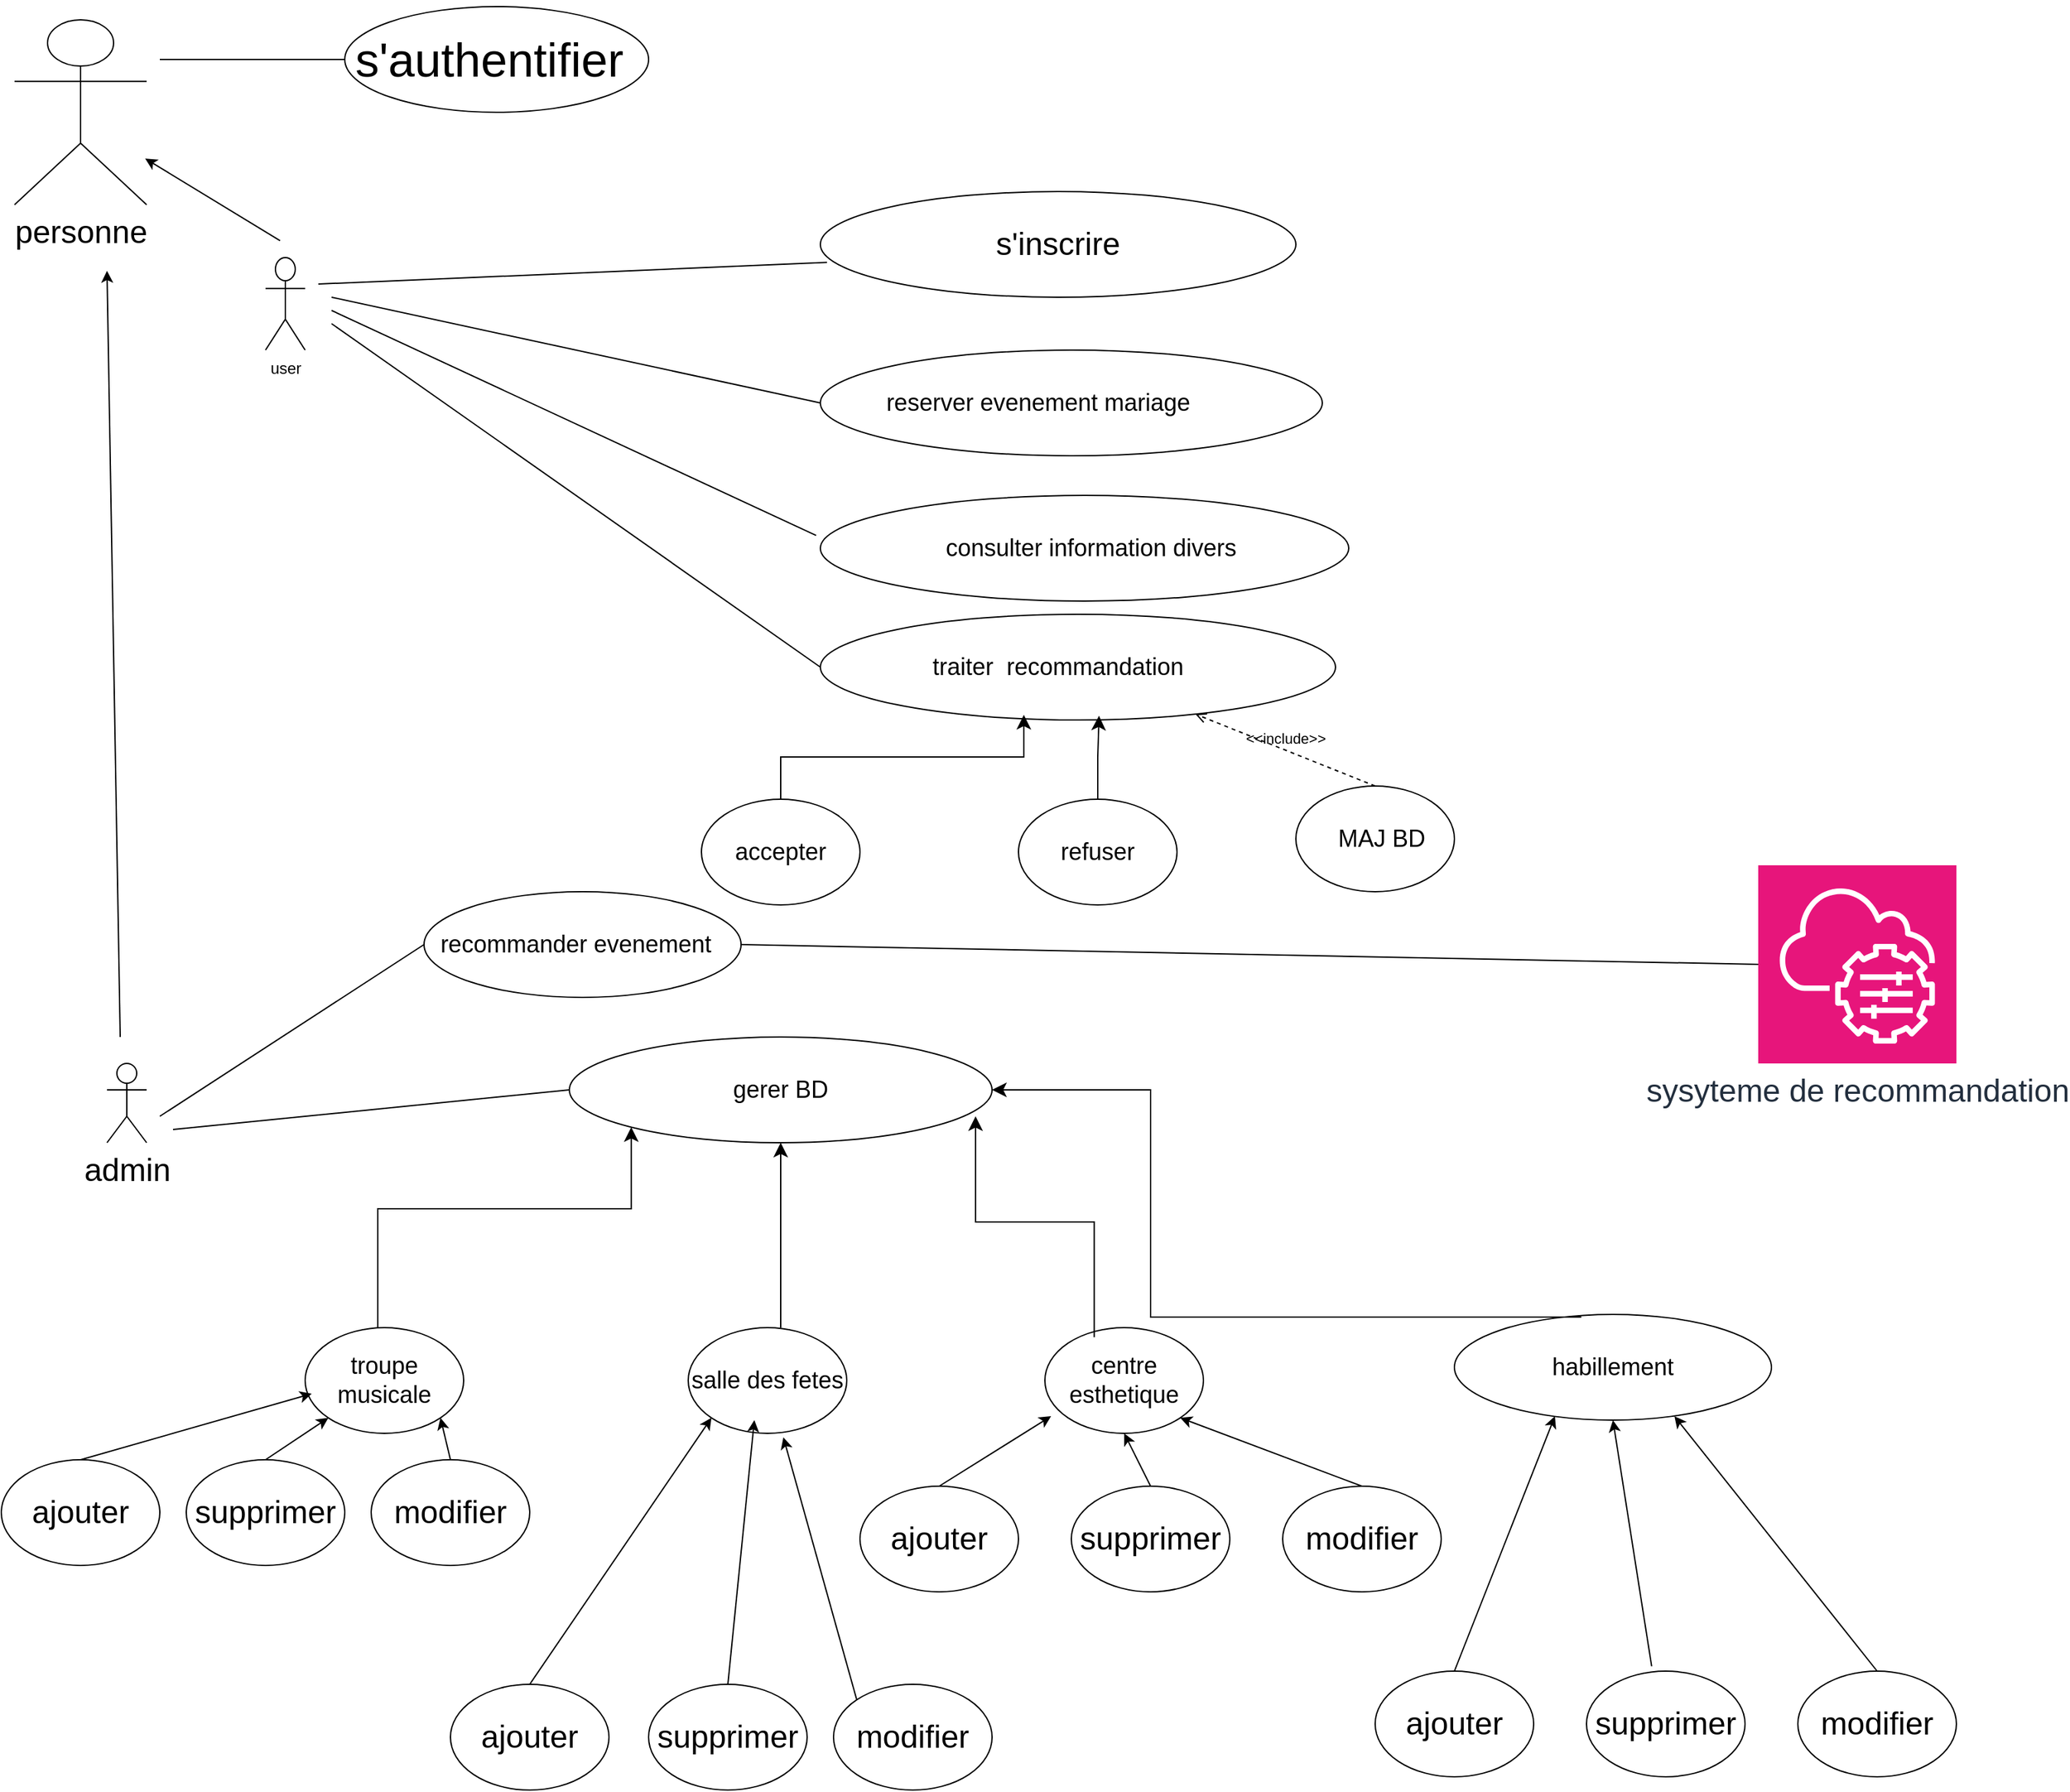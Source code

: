 <mxfile version="23.1.5" type="github">
  <diagram name="Page-1" id="BX7abx8oXZO5qlqMeqmp">
    <mxGraphModel dx="2409" dy="1186" grid="1" gridSize="10" guides="1" tooltips="1" connect="1" arrows="1" fold="1" page="1" pageScale="1" pageWidth="827" pageHeight="1169" math="0" shadow="0">
      <root>
        <mxCell id="0" />
        <mxCell id="1" parent="0" />
        <object label="&lt;font style=&quot;font-size: 24px;&quot;&gt;personne&lt;/font&gt;&lt;div&gt;&lt;br&gt;&lt;/div&gt;" personne="personne&#xa;" id="0Z9W9yyYqLDDxR3RSJYj-1">
          <mxCell style="shape=umlActor;verticalLabelPosition=bottom;verticalAlign=top;html=1;" vertex="1" parent="1">
            <mxGeometry x="-30" y="40" width="100" height="140" as="geometry" />
          </mxCell>
        </object>
        <mxCell id="0Z9W9yyYqLDDxR3RSJYj-2" value="user" style="shape=umlActor;verticalLabelPosition=bottom;verticalAlign=top;html=1;" vertex="1" parent="1">
          <mxGeometry x="160" y="220" width="30" height="70" as="geometry" />
        </mxCell>
        <mxCell id="0Z9W9yyYqLDDxR3RSJYj-3" value="" style="ellipse;whiteSpace=wrap;html=1;" vertex="1" parent="1">
          <mxGeometry x="220" y="30" width="230" height="80" as="geometry" />
        </mxCell>
        <mxCell id="0Z9W9yyYqLDDxR3RSJYj-4" value="" style="ellipse;whiteSpace=wrap;html=1;" vertex="1" parent="1">
          <mxGeometry x="580" y="170" width="360" height="80" as="geometry" />
        </mxCell>
        <mxCell id="0Z9W9yyYqLDDxR3RSJYj-5" value="" style="ellipse;whiteSpace=wrap;html=1;" vertex="1" parent="1">
          <mxGeometry x="580" y="290" width="380" height="80" as="geometry" />
        </mxCell>
        <mxCell id="0Z9W9yyYqLDDxR3RSJYj-6" value="" style="ellipse;whiteSpace=wrap;html=1;" vertex="1" parent="1">
          <mxGeometry x="580" y="400" width="400" height="80" as="geometry" />
        </mxCell>
        <mxCell id="0Z9W9yyYqLDDxR3RSJYj-7" value="" style="ellipse;whiteSpace=wrap;html=1;" vertex="1" parent="1">
          <mxGeometry x="580" y="490" width="390" height="80" as="geometry" />
        </mxCell>
        <mxCell id="0Z9W9yyYqLDDxR3RSJYj-8" value="&lt;font style=&quot;font-size: 24px;&quot;&gt;admin&lt;/font&gt;&lt;div&gt;&lt;br&gt;&lt;/div&gt;" style="shape=umlActor;verticalLabelPosition=bottom;verticalAlign=top;html=1;outlineConnect=0;" vertex="1" parent="1">
          <mxGeometry x="40" y="830" width="30" height="60" as="geometry" />
        </mxCell>
        <mxCell id="0Z9W9yyYqLDDxR3RSJYj-9" value="" style="ellipse;whiteSpace=wrap;html=1;" vertex="1" parent="1">
          <mxGeometry x="280" y="700" width="240" height="80" as="geometry" />
        </mxCell>
        <mxCell id="0Z9W9yyYqLDDxR3RSJYj-10" value="&lt;font style=&quot;font-size: 18px;&quot;&gt;gerer BD&lt;/font&gt;" style="ellipse;whiteSpace=wrap;html=1;" vertex="1" parent="1">
          <mxGeometry x="390" y="810" width="320" height="80" as="geometry" />
        </mxCell>
        <mxCell id="0Z9W9yyYqLDDxR3RSJYj-13" value="" style="ellipse;whiteSpace=wrap;html=1;" vertex="1" parent="1">
          <mxGeometry x="190" y="1030" width="120" height="80" as="geometry" />
        </mxCell>
        <mxCell id="0Z9W9yyYqLDDxR3RSJYj-15" value="" style="ellipse;whiteSpace=wrap;html=1;" vertex="1" parent="1">
          <mxGeometry x="480" y="1030" width="120" height="80" as="geometry" />
        </mxCell>
        <mxCell id="0Z9W9yyYqLDDxR3RSJYj-16" value="" style="ellipse;whiteSpace=wrap;html=1;" vertex="1" parent="1">
          <mxGeometry x="750" y="1030" width="120" height="80" as="geometry" />
        </mxCell>
        <mxCell id="0Z9W9yyYqLDDxR3RSJYj-17" value="&lt;font style=&quot;font-size: 18px;&quot;&gt;habillement&lt;/font&gt;" style="ellipse;whiteSpace=wrap;html=1;" vertex="1" parent="1">
          <mxGeometry x="1060" y="1020" width="240" height="80" as="geometry" />
        </mxCell>
        <mxCell id="0Z9W9yyYqLDDxR3RSJYj-19" value="" style="ellipse;whiteSpace=wrap;html=1;" vertex="1" parent="1">
          <mxGeometry x="490" y="630" width="120" height="80" as="geometry" />
        </mxCell>
        <mxCell id="0Z9W9yyYqLDDxR3RSJYj-20" value="" style="ellipse;whiteSpace=wrap;html=1;" vertex="1" parent="1">
          <mxGeometry x="730" y="630" width="120" height="80" as="geometry" />
        </mxCell>
        <mxCell id="0Z9W9yyYqLDDxR3RSJYj-30" value="" style="edgeStyle=elbowEdgeStyle;elbow=vertical;endArrow=classic;html=1;curved=0;rounded=0;endSize=8;startSize=8;entryX=0;entryY=1;entryDx=0;entryDy=0;" edge="1" parent="1" target="0Z9W9yyYqLDDxR3RSJYj-10">
          <mxGeometry width="50" height="50" relative="1" as="geometry">
            <mxPoint x="245" y="1030" as="sourcePoint" />
            <mxPoint x="334.98" y="769.6" as="targetPoint" />
            <Array as="points">
              <mxPoint x="330" y="940" />
              <mxPoint x="300" y="980" />
            </Array>
          </mxGeometry>
        </mxCell>
        <mxCell id="0Z9W9yyYqLDDxR3RSJYj-33" value="" style="edgeStyle=elbowEdgeStyle;elbow=vertical;endArrow=classic;html=1;curved=0;rounded=0;endSize=8;startSize=8;entryX=0.5;entryY=1;entryDx=0;entryDy=0;" edge="1" parent="1" target="0Z9W9yyYqLDDxR3RSJYj-10">
          <mxGeometry width="50" height="50" relative="1" as="geometry">
            <mxPoint x="550" y="1030" as="sourcePoint" />
            <mxPoint x="490" y="900" as="targetPoint" />
            <Array as="points">
              <mxPoint x="540" y="970" />
            </Array>
          </mxGeometry>
        </mxCell>
        <mxCell id="0Z9W9yyYqLDDxR3RSJYj-34" value="" style="edgeStyle=elbowEdgeStyle;elbow=vertical;endArrow=classic;html=1;curved=0;rounded=0;endSize=8;startSize=8;exitX=0.311;exitY=0.09;exitDx=0;exitDy=0;entryX=0.961;entryY=0.75;entryDx=0;entryDy=0;entryPerimeter=0;exitPerimeter=0;" edge="1" parent="1" source="0Z9W9yyYqLDDxR3RSJYj-16" target="0Z9W9yyYqLDDxR3RSJYj-10">
          <mxGeometry width="50" height="50" relative="1" as="geometry">
            <mxPoint x="640" y="820" as="sourcePoint" />
            <mxPoint x="690" y="770" as="targetPoint" />
            <Array as="points">
              <mxPoint x="698" y="950" />
            </Array>
          </mxGeometry>
        </mxCell>
        <mxCell id="0Z9W9yyYqLDDxR3RSJYj-36" value="" style="edgeStyle=elbowEdgeStyle;elbow=horizontal;endArrow=classic;html=1;curved=0;rounded=0;endSize=8;startSize=8;exitX=0.4;exitY=0.025;exitDx=0;exitDy=0;exitPerimeter=0;entryX=1;entryY=0.5;entryDx=0;entryDy=0;" edge="1" parent="1" source="0Z9W9yyYqLDDxR3RSJYj-17" target="0Z9W9yyYqLDDxR3RSJYj-10">
          <mxGeometry width="50" height="50" relative="1" as="geometry">
            <mxPoint x="910.04" y="1000" as="sourcePoint" />
            <mxPoint x="520" y="840" as="targetPoint" />
            <Array as="points">
              <mxPoint x="830" y="920" />
              <mxPoint x="820" y="920" />
              <mxPoint x="770" y="830" />
            </Array>
          </mxGeometry>
        </mxCell>
        <mxCell id="0Z9W9yyYqLDDxR3RSJYj-44" value="" style="edgeStyle=elbowEdgeStyle;elbow=vertical;endArrow=classic;html=1;curved=0;rounded=0;endSize=8;startSize=8;entryX=0.395;entryY=0.952;entryDx=0;entryDy=0;entryPerimeter=0;exitX=0.5;exitY=0;exitDx=0;exitDy=0;" edge="1" parent="1" source="0Z9W9yyYqLDDxR3RSJYj-19" target="0Z9W9yyYqLDDxR3RSJYj-7">
          <mxGeometry width="50" height="50" relative="1" as="geometry">
            <mxPoint x="510" y="610" as="sourcePoint" />
            <mxPoint x="690" y="510" as="targetPoint" />
          </mxGeometry>
        </mxCell>
        <mxCell id="0Z9W9yyYqLDDxR3RSJYj-47" value="" style="edgeStyle=elbowEdgeStyle;elbow=vertical;endArrow=classic;html=1;curved=0;rounded=0;endSize=8;startSize=8;exitX=0.5;exitY=0;exitDx=0;exitDy=0;entryX=0.541;entryY=0.96;entryDx=0;entryDy=0;entryPerimeter=0;" edge="1" parent="1" source="0Z9W9yyYqLDDxR3RSJYj-20" target="0Z9W9yyYqLDDxR3RSJYj-7">
          <mxGeometry width="50" height="50" relative="1" as="geometry">
            <mxPoint x="640" y="560" as="sourcePoint" />
            <mxPoint x="690" y="510" as="targetPoint" />
          </mxGeometry>
        </mxCell>
        <mxCell id="0Z9W9yyYqLDDxR3RSJYj-48" value="&lt;font style=&quot;font-size: 24px;&quot;&gt;sysyteme de recommandation&lt;/font&gt;" style="sketch=0;points=[[0,0,0],[0.25,0,0],[0.5,0,0],[0.75,0,0],[1,0,0],[0,1,0],[0.25,1,0],[0.5,1,0],[0.75,1,0],[1,1,0],[0,0.25,0],[0,0.5,0],[0,0.75,0],[1,0.25,0],[1,0.5,0],[1,0.75,0]];points=[[0,0,0],[0.25,0,0],[0.5,0,0],[0.75,0,0],[1,0,0],[0,1,0],[0.25,1,0],[0.5,1,0],[0.75,1,0],[1,1,0],[0,0.25,0],[0,0.5,0],[0,0.75,0],[1,0.25,0],[1,0.5,0],[1,0.75,0]];outlineConnect=0;fontColor=#232F3E;fillColor=#E7157B;strokeColor=#ffffff;dashed=0;verticalLabelPosition=bottom;verticalAlign=top;align=center;html=1;fontSize=12;fontStyle=0;aspect=fixed;shape=mxgraph.aws4.resourceIcon;resIcon=mxgraph.aws4.systems_manager;" vertex="1" parent="1">
          <mxGeometry x="1290" y="680" width="150" height="150" as="geometry" />
        </mxCell>
        <mxCell id="0Z9W9yyYqLDDxR3RSJYj-49" value="" style="ellipse;whiteSpace=wrap;html=1;" vertex="1" parent="1">
          <mxGeometry x="940" y="620" width="120" height="80" as="geometry" />
        </mxCell>
        <mxCell id="0Z9W9yyYqLDDxR3RSJYj-50" value="&amp;lt;&amp;lt;include&amp;gt;&amp;gt;" style="html=1;verticalAlign=bottom;labelBackgroundColor=none;endArrow=open;endFill=0;dashed=1;rounded=0;exitX=0.5;exitY=0;exitDx=0;exitDy=0;" edge="1" parent="1" source="0Z9W9yyYqLDDxR3RSJYj-49" target="0Z9W9yyYqLDDxR3RSJYj-7">
          <mxGeometry width="160" relative="1" as="geometry">
            <mxPoint x="440" y="430" as="sourcePoint" />
            <mxPoint x="600" y="430" as="targetPoint" />
          </mxGeometry>
        </mxCell>
        <mxCell id="0Z9W9yyYqLDDxR3RSJYj-52" value="" style="endArrow=classic;html=1;rounded=0;exitX=0.367;exitY=-0.183;exitDx=0;exitDy=0;exitPerimeter=0;entryX=0.989;entryY=0.75;entryDx=0;entryDy=0;entryPerimeter=0;" edge="1" parent="1" source="0Z9W9yyYqLDDxR3RSJYj-2" target="0Z9W9yyYqLDDxR3RSJYj-1">
          <mxGeometry width="50" height="50" relative="1" as="geometry">
            <mxPoint x="230" y="450" as="sourcePoint" />
            <mxPoint x="280" y="400" as="targetPoint" />
          </mxGeometry>
        </mxCell>
        <mxCell id="0Z9W9yyYqLDDxR3RSJYj-53" value="" style="endArrow=none;html=1;rounded=0;entryX=0;entryY=0.5;entryDx=0;entryDy=0;" edge="1" parent="1" target="0Z9W9yyYqLDDxR3RSJYj-9">
          <mxGeometry width="50" height="50" relative="1" as="geometry">
            <mxPoint x="80" y="870" as="sourcePoint" />
            <mxPoint x="280" y="840" as="targetPoint" />
          </mxGeometry>
        </mxCell>
        <mxCell id="0Z9W9yyYqLDDxR3RSJYj-54" value="" style="endArrow=none;html=1;rounded=0;" edge="1" parent="1">
          <mxGeometry width="50" height="50" relative="1" as="geometry">
            <mxPoint x="90" y="880" as="sourcePoint" />
            <mxPoint x="390" y="850" as="targetPoint" />
          </mxGeometry>
        </mxCell>
        <mxCell id="0Z9W9yyYqLDDxR3RSJYj-55" value="" style="endArrow=none;html=1;rounded=0;exitX=1;exitY=0.5;exitDx=0;exitDy=0;entryX=0;entryY=0.5;entryDx=0;entryDy=0;entryPerimeter=0;" edge="1" parent="1" source="0Z9W9yyYqLDDxR3RSJYj-9" target="0Z9W9yyYqLDDxR3RSJYj-48">
          <mxGeometry width="50" height="50" relative="1" as="geometry">
            <mxPoint x="230" y="890" as="sourcePoint" />
            <mxPoint x="280" y="840" as="targetPoint" />
          </mxGeometry>
        </mxCell>
        <mxCell id="0Z9W9yyYqLDDxR3RSJYj-57" value="" style="endArrow=none;html=1;rounded=0;entryX=0.014;entryY=0.671;entryDx=0;entryDy=0;entryPerimeter=0;" edge="1" parent="1" target="0Z9W9yyYqLDDxR3RSJYj-4">
          <mxGeometry width="50" height="50" relative="1" as="geometry">
            <mxPoint x="200" y="240" as="sourcePoint" />
            <mxPoint x="420" y="540" as="targetPoint" />
          </mxGeometry>
        </mxCell>
        <mxCell id="0Z9W9yyYqLDDxR3RSJYj-58" value="" style="endArrow=none;html=1;rounded=0;entryX=0;entryY=0.5;entryDx=0;entryDy=0;" edge="1" parent="1" target="0Z9W9yyYqLDDxR3RSJYj-5">
          <mxGeometry width="50" height="50" relative="1" as="geometry">
            <mxPoint x="210" y="250" as="sourcePoint" />
            <mxPoint x="420" y="540" as="targetPoint" />
            <Array as="points" />
          </mxGeometry>
        </mxCell>
        <mxCell id="0Z9W9yyYqLDDxR3RSJYj-59" value="" style="endArrow=none;html=1;rounded=0;entryX=-0.008;entryY=0.379;entryDx=0;entryDy=0;entryPerimeter=0;" edge="1" parent="1" target="0Z9W9yyYqLDDxR3RSJYj-6">
          <mxGeometry width="50" height="50" relative="1" as="geometry">
            <mxPoint x="210" y="260" as="sourcePoint" />
            <mxPoint x="420" y="540" as="targetPoint" />
          </mxGeometry>
        </mxCell>
        <mxCell id="0Z9W9yyYqLDDxR3RSJYj-60" value="" style="endArrow=none;html=1;rounded=0;entryX=0;entryY=0.5;entryDx=0;entryDy=0;" edge="1" parent="1" target="0Z9W9yyYqLDDxR3RSJYj-7">
          <mxGeometry width="50" height="50" relative="1" as="geometry">
            <mxPoint x="210" y="270" as="sourcePoint" />
            <mxPoint x="420" y="540" as="targetPoint" />
          </mxGeometry>
        </mxCell>
        <mxCell id="0Z9W9yyYqLDDxR3RSJYj-61" value="" style="endArrow=none;html=1;rounded=0;entryX=0;entryY=0.5;entryDx=0;entryDy=0;" edge="1" parent="1" target="0Z9W9yyYqLDDxR3RSJYj-3">
          <mxGeometry width="50" height="50" relative="1" as="geometry">
            <mxPoint x="80" y="70" as="sourcePoint" />
            <mxPoint x="420" y="540" as="targetPoint" />
          </mxGeometry>
        </mxCell>
        <mxCell id="0Z9W9yyYqLDDxR3RSJYj-62" value="&lt;font style=&quot;font-size: 36px;&quot;&gt;s&#39;authentifier&lt;/font&gt;" style="text;strokeColor=none;align=center;fillColor=none;html=1;verticalAlign=middle;whiteSpace=wrap;rounded=0;" vertex="1" parent="1">
          <mxGeometry x="207.5" y="25" width="242.5" height="90" as="geometry" />
        </mxCell>
        <mxCell id="0Z9W9yyYqLDDxR3RSJYj-66" value="&lt;font style=&quot;font-size: 24px;&quot;&gt;s&#39;inscrire&lt;/font&gt;" style="text;strokeColor=none;align=center;fillColor=none;html=1;verticalAlign=middle;whiteSpace=wrap;rounded=0;" vertex="1" parent="1">
          <mxGeometry x="600" y="195" width="320" height="30" as="geometry" />
        </mxCell>
        <mxCell id="0Z9W9yyYqLDDxR3RSJYj-67" value="&lt;font style=&quot;font-size: 18px;&quot;&gt;reserver evenement mariage&lt;/font&gt;" style="text;strokeColor=none;align=center;fillColor=none;html=1;verticalAlign=middle;whiteSpace=wrap;rounded=0;" vertex="1" parent="1">
          <mxGeometry x="550" y="315" width="390" height="30" as="geometry" />
        </mxCell>
        <mxCell id="0Z9W9yyYqLDDxR3RSJYj-68" value="&lt;font style=&quot;font-size: 18px;&quot;&gt;consulter information divers&lt;/font&gt;" style="text;strokeColor=none;align=center;fillColor=none;html=1;verticalAlign=middle;whiteSpace=wrap;rounded=0;" vertex="1" parent="1">
          <mxGeometry x="600" y="425" width="370" height="30" as="geometry" />
        </mxCell>
        <mxCell id="0Z9W9yyYqLDDxR3RSJYj-69" value="&lt;font style=&quot;font-size: 18px;&quot;&gt;traiter&amp;nbsp; recommandation&lt;/font&gt;" style="text;strokeColor=none;align=center;fillColor=none;html=1;verticalAlign=middle;whiteSpace=wrap;rounded=0;" vertex="1" parent="1">
          <mxGeometry x="560" y="515" width="400" height="30" as="geometry" />
        </mxCell>
        <mxCell id="0Z9W9yyYqLDDxR3RSJYj-70" value="&lt;font style=&quot;font-size: 18px;&quot;&gt;accepter&lt;/font&gt;" style="text;strokeColor=none;align=center;fillColor=none;html=1;verticalAlign=middle;whiteSpace=wrap;rounded=0;" vertex="1" parent="1">
          <mxGeometry x="520" y="655" width="60" height="30" as="geometry" />
        </mxCell>
        <mxCell id="0Z9W9yyYqLDDxR3RSJYj-71" value="&lt;font style=&quot;font-size: 18px;&quot;&gt;refuser&lt;/font&gt;" style="text;strokeColor=none;align=center;fillColor=none;html=1;verticalAlign=middle;whiteSpace=wrap;rounded=0;" vertex="1" parent="1">
          <mxGeometry x="760" y="655" width="60" height="30" as="geometry" />
        </mxCell>
        <mxCell id="0Z9W9yyYqLDDxR3RSJYj-72" value="&lt;font style=&quot;font-size: 18px;&quot;&gt;MAJ BD&lt;/font&gt;" style="text;strokeColor=none;align=center;fillColor=none;html=1;verticalAlign=middle;whiteSpace=wrap;rounded=0;" vertex="1" parent="1">
          <mxGeometry x="960" y="645" width="90" height="30" as="geometry" />
        </mxCell>
        <mxCell id="0Z9W9yyYqLDDxR3RSJYj-73" value="&lt;font style=&quot;font-size: 18px;&quot;&gt;recommander evenement&lt;/font&gt;" style="text;strokeColor=none;align=center;fillColor=none;html=1;verticalAlign=middle;whiteSpace=wrap;rounded=0;" vertex="1" parent="1">
          <mxGeometry x="290" y="725" width="210" height="30" as="geometry" />
        </mxCell>
        <mxCell id="0Z9W9yyYqLDDxR3RSJYj-76" value="&lt;font style=&quot;font-size: 18px;&quot;&gt;troupe musicale&lt;/font&gt;" style="text;strokeColor=none;align=center;fillColor=none;html=1;verticalAlign=middle;whiteSpace=wrap;rounded=0;" vertex="1" parent="1">
          <mxGeometry x="195" y="1050" width="110" height="40" as="geometry" />
        </mxCell>
        <mxCell id="0Z9W9yyYqLDDxR3RSJYj-78" value="&lt;font style=&quot;font-size: 18px;&quot;&gt;salle des fetes&lt;/font&gt;" style="text;strokeColor=none;align=center;fillColor=none;html=1;verticalAlign=middle;whiteSpace=wrap;rounded=0;" vertex="1" parent="1">
          <mxGeometry x="480" y="1055" width="120" height="30" as="geometry" />
        </mxCell>
        <mxCell id="0Z9W9yyYqLDDxR3RSJYj-79" value="&lt;font style=&quot;font-size: 18px;&quot;&gt;centre esthetique&lt;/font&gt;" style="text;strokeColor=none;align=center;fillColor=none;html=1;verticalAlign=middle;whiteSpace=wrap;rounded=0;" vertex="1" parent="1">
          <mxGeometry x="760" y="1055" width="100" height="30" as="geometry" />
        </mxCell>
        <mxCell id="0Z9W9yyYqLDDxR3RSJYj-82" value="&lt;font style=&quot;font-size: 24px;&quot;&gt;ajouter&lt;/font&gt;" style="ellipse;whiteSpace=wrap;html=1;" vertex="1" parent="1">
          <mxGeometry x="-40" y="1130" width="120" height="80" as="geometry" />
        </mxCell>
        <mxCell id="0Z9W9yyYqLDDxR3RSJYj-83" value="&lt;font style=&quot;font-size: 24px;&quot;&gt;supprimer&lt;/font&gt;" style="ellipse;whiteSpace=wrap;html=1;" vertex="1" parent="1">
          <mxGeometry x="100" y="1130" width="120" height="80" as="geometry" />
        </mxCell>
        <mxCell id="0Z9W9yyYqLDDxR3RSJYj-85" value="&lt;font style=&quot;font-size: 24px;&quot;&gt;modifier&lt;/font&gt;" style="ellipse;whiteSpace=wrap;html=1;" vertex="1" parent="1">
          <mxGeometry x="240" y="1130" width="120" height="80" as="geometry" />
        </mxCell>
        <mxCell id="0Z9W9yyYqLDDxR3RSJYj-86" value="&lt;font style=&quot;font-size: 24px;&quot;&gt;ajouter&lt;/font&gt;" style="ellipse;whiteSpace=wrap;html=1;" vertex="1" parent="1">
          <mxGeometry x="300" y="1300" width="120" height="80" as="geometry" />
        </mxCell>
        <mxCell id="0Z9W9yyYqLDDxR3RSJYj-87" value="&lt;font style=&quot;font-size: 24px;&quot;&gt;supprimer&lt;/font&gt;" style="ellipse;whiteSpace=wrap;html=1;" vertex="1" parent="1">
          <mxGeometry x="450" y="1300" width="120" height="80" as="geometry" />
        </mxCell>
        <mxCell id="0Z9W9yyYqLDDxR3RSJYj-88" value="&lt;font style=&quot;font-size: 24px;&quot;&gt;modifier&lt;/font&gt;" style="ellipse;whiteSpace=wrap;html=1;" vertex="1" parent="1">
          <mxGeometry x="590" y="1300" width="120" height="80" as="geometry" />
        </mxCell>
        <mxCell id="0Z9W9yyYqLDDxR3RSJYj-94" value="&lt;font style=&quot;font-size: 24px;&quot;&gt;ajouter&lt;/font&gt;" style="ellipse;whiteSpace=wrap;html=1;" vertex="1" parent="1">
          <mxGeometry x="610" y="1150" width="120" height="80" as="geometry" />
        </mxCell>
        <mxCell id="0Z9W9yyYqLDDxR3RSJYj-95" value="&lt;font style=&quot;font-size: 24px;&quot;&gt;supprimer&lt;/font&gt;" style="ellipse;whiteSpace=wrap;html=1;" vertex="1" parent="1">
          <mxGeometry x="770" y="1150" width="120" height="80" as="geometry" />
        </mxCell>
        <mxCell id="0Z9W9yyYqLDDxR3RSJYj-96" value="&lt;font style=&quot;font-size: 24px;&quot;&gt;modifier&lt;/font&gt;" style="ellipse;whiteSpace=wrap;html=1;" vertex="1" parent="1">
          <mxGeometry x="930" y="1150" width="120" height="80" as="geometry" />
        </mxCell>
        <mxCell id="0Z9W9yyYqLDDxR3RSJYj-97" value="&lt;font style=&quot;font-size: 24px;&quot;&gt;ajouter&lt;/font&gt;" style="ellipse;whiteSpace=wrap;html=1;" vertex="1" parent="1">
          <mxGeometry x="1000" y="1290" width="120" height="80" as="geometry" />
        </mxCell>
        <mxCell id="0Z9W9yyYqLDDxR3RSJYj-98" value="&lt;font style=&quot;font-size: 24px;&quot;&gt;supprimer&lt;/font&gt;" style="ellipse;whiteSpace=wrap;html=1;" vertex="1" parent="1">
          <mxGeometry x="1160" y="1290" width="120" height="80" as="geometry" />
        </mxCell>
        <mxCell id="0Z9W9yyYqLDDxR3RSJYj-99" value="&lt;font style=&quot;font-size: 24px;&quot;&gt;modifier&lt;/font&gt;" style="ellipse;whiteSpace=wrap;html=1;" vertex="1" parent="1">
          <mxGeometry x="1320" y="1290" width="120" height="80" as="geometry" />
        </mxCell>
        <mxCell id="0Z9W9yyYqLDDxR3RSJYj-100" value="" style="endArrow=classic;html=1;rounded=0;exitX=0.5;exitY=0;exitDx=0;exitDy=0;entryX=0;entryY=0.75;entryDx=0;entryDy=0;" edge="1" parent="1" source="0Z9W9yyYqLDDxR3RSJYj-82" target="0Z9W9yyYqLDDxR3RSJYj-76">
          <mxGeometry width="50" height="50" relative="1" as="geometry">
            <mxPoint x="590" y="1230" as="sourcePoint" />
            <mxPoint x="640" y="1180" as="targetPoint" />
          </mxGeometry>
        </mxCell>
        <mxCell id="0Z9W9yyYqLDDxR3RSJYj-101" value="" style="endArrow=classic;html=1;rounded=0;exitX=0.5;exitY=0;exitDx=0;exitDy=0;entryX=0;entryY=1;entryDx=0;entryDy=0;" edge="1" parent="1" source="0Z9W9yyYqLDDxR3RSJYj-83" target="0Z9W9yyYqLDDxR3RSJYj-13">
          <mxGeometry width="50" height="50" relative="1" as="geometry">
            <mxPoint x="590" y="1230" as="sourcePoint" />
            <mxPoint x="640" y="1180" as="targetPoint" />
          </mxGeometry>
        </mxCell>
        <mxCell id="0Z9W9yyYqLDDxR3RSJYj-102" value="" style="endArrow=classic;html=1;rounded=0;exitX=0.5;exitY=0;exitDx=0;exitDy=0;entryX=1;entryY=1;entryDx=0;entryDy=0;" edge="1" parent="1" source="0Z9W9yyYqLDDxR3RSJYj-85" target="0Z9W9yyYqLDDxR3RSJYj-13">
          <mxGeometry width="50" height="50" relative="1" as="geometry">
            <mxPoint x="590" y="1230" as="sourcePoint" />
            <mxPoint x="640" y="1180" as="targetPoint" />
          </mxGeometry>
        </mxCell>
        <mxCell id="0Z9W9yyYqLDDxR3RSJYj-103" value="" style="endArrow=classic;html=1;rounded=0;exitX=0.5;exitY=0;exitDx=0;exitDy=0;entryX=0;entryY=1;entryDx=0;entryDy=0;" edge="1" parent="1" source="0Z9W9yyYqLDDxR3RSJYj-86" target="0Z9W9yyYqLDDxR3RSJYj-15">
          <mxGeometry width="50" height="50" relative="1" as="geometry">
            <mxPoint x="590" y="1230" as="sourcePoint" />
            <mxPoint x="640" y="1180" as="targetPoint" />
          </mxGeometry>
        </mxCell>
        <mxCell id="0Z9W9yyYqLDDxR3RSJYj-104" value="" style="endArrow=classic;html=1;rounded=0;exitX=0.5;exitY=0;exitDx=0;exitDy=0;entryX=0.417;entryY=0.875;entryDx=0;entryDy=0;entryPerimeter=0;" edge="1" parent="1" source="0Z9W9yyYqLDDxR3RSJYj-87" target="0Z9W9yyYqLDDxR3RSJYj-15">
          <mxGeometry width="50" height="50" relative="1" as="geometry">
            <mxPoint x="590" y="1230" as="sourcePoint" />
            <mxPoint x="530" y="1120" as="targetPoint" />
          </mxGeometry>
        </mxCell>
        <mxCell id="0Z9W9yyYqLDDxR3RSJYj-105" value="" style="endArrow=classic;html=1;rounded=0;exitX=0;exitY=0;exitDx=0;exitDy=0;entryX=0.6;entryY=1.037;entryDx=0;entryDy=0;entryPerimeter=0;" edge="1" parent="1" source="0Z9W9yyYqLDDxR3RSJYj-88" target="0Z9W9yyYqLDDxR3RSJYj-15">
          <mxGeometry width="50" height="50" relative="1" as="geometry">
            <mxPoint x="590" y="1230" as="sourcePoint" />
            <mxPoint x="640" y="1180" as="targetPoint" />
          </mxGeometry>
        </mxCell>
        <mxCell id="0Z9W9yyYqLDDxR3RSJYj-107" value="" style="endArrow=classic;html=1;rounded=0;exitX=0.5;exitY=0;exitDx=0;exitDy=0;entryX=0.039;entryY=0.838;entryDx=0;entryDy=0;entryPerimeter=0;" edge="1" parent="1" source="0Z9W9yyYqLDDxR3RSJYj-94" target="0Z9W9yyYqLDDxR3RSJYj-16">
          <mxGeometry width="50" height="50" relative="1" as="geometry">
            <mxPoint x="900" y="1260" as="sourcePoint" />
            <mxPoint x="950" y="1210" as="targetPoint" />
          </mxGeometry>
        </mxCell>
        <mxCell id="0Z9W9yyYqLDDxR3RSJYj-109" value="" style="endArrow=classic;html=1;rounded=0;exitX=0.5;exitY=0;exitDx=0;exitDy=0;entryX=0.5;entryY=1;entryDx=0;entryDy=0;" edge="1" parent="1" source="0Z9W9yyYqLDDxR3RSJYj-95" target="0Z9W9yyYqLDDxR3RSJYj-16">
          <mxGeometry width="50" height="50" relative="1" as="geometry">
            <mxPoint x="900" y="1260" as="sourcePoint" />
            <mxPoint x="950" y="1210" as="targetPoint" />
          </mxGeometry>
        </mxCell>
        <mxCell id="0Z9W9yyYqLDDxR3RSJYj-110" value="" style="endArrow=classic;html=1;rounded=0;exitX=0.5;exitY=0;exitDx=0;exitDy=0;entryX=1;entryY=1;entryDx=0;entryDy=0;" edge="1" parent="1" source="0Z9W9yyYqLDDxR3RSJYj-96" target="0Z9W9yyYqLDDxR3RSJYj-16">
          <mxGeometry width="50" height="50" relative="1" as="geometry">
            <mxPoint x="900" y="1260" as="sourcePoint" />
            <mxPoint x="950" y="1210" as="targetPoint" />
          </mxGeometry>
        </mxCell>
        <mxCell id="0Z9W9yyYqLDDxR3RSJYj-111" value="" style="endArrow=classic;html=1;rounded=0;exitX=0.5;exitY=0;exitDx=0;exitDy=0;entryX=0.317;entryY=0.963;entryDx=0;entryDy=0;entryPerimeter=0;" edge="1" parent="1" source="0Z9W9yyYqLDDxR3RSJYj-97" target="0Z9W9yyYqLDDxR3RSJYj-17">
          <mxGeometry width="50" height="50" relative="1" as="geometry">
            <mxPoint x="900" y="1260" as="sourcePoint" />
            <mxPoint x="950" y="1210" as="targetPoint" />
          </mxGeometry>
        </mxCell>
        <mxCell id="0Z9W9yyYqLDDxR3RSJYj-112" value="" style="endArrow=classic;html=1;rounded=0;exitX=0.411;exitY=-0.046;exitDx=0;exitDy=0;exitPerimeter=0;entryX=0.5;entryY=1;entryDx=0;entryDy=0;" edge="1" parent="1" source="0Z9W9yyYqLDDxR3RSJYj-98" target="0Z9W9yyYqLDDxR3RSJYj-17">
          <mxGeometry width="50" height="50" relative="1" as="geometry">
            <mxPoint x="900" y="1260" as="sourcePoint" />
            <mxPoint x="950" y="1210" as="targetPoint" />
          </mxGeometry>
        </mxCell>
        <mxCell id="0Z9W9yyYqLDDxR3RSJYj-113" value="" style="endArrow=classic;html=1;rounded=0;exitX=0.5;exitY=0;exitDx=0;exitDy=0;entryX=0.694;entryY=0.963;entryDx=0;entryDy=0;entryPerimeter=0;" edge="1" parent="1" source="0Z9W9yyYqLDDxR3RSJYj-99" target="0Z9W9yyYqLDDxR3RSJYj-17">
          <mxGeometry width="50" height="50" relative="1" as="geometry">
            <mxPoint x="900" y="1260" as="sourcePoint" />
            <mxPoint x="950" y="1210" as="targetPoint" />
          </mxGeometry>
        </mxCell>
        <mxCell id="0Z9W9yyYqLDDxR3RSJYj-119" value="" style="endArrow=classic;html=1;rounded=0;" edge="1" parent="1">
          <mxGeometry width="50" height="50" relative="1" as="geometry">
            <mxPoint x="50" y="810" as="sourcePoint" />
            <mxPoint x="40" y="230" as="targetPoint" />
          </mxGeometry>
        </mxCell>
      </root>
    </mxGraphModel>
  </diagram>
</mxfile>
